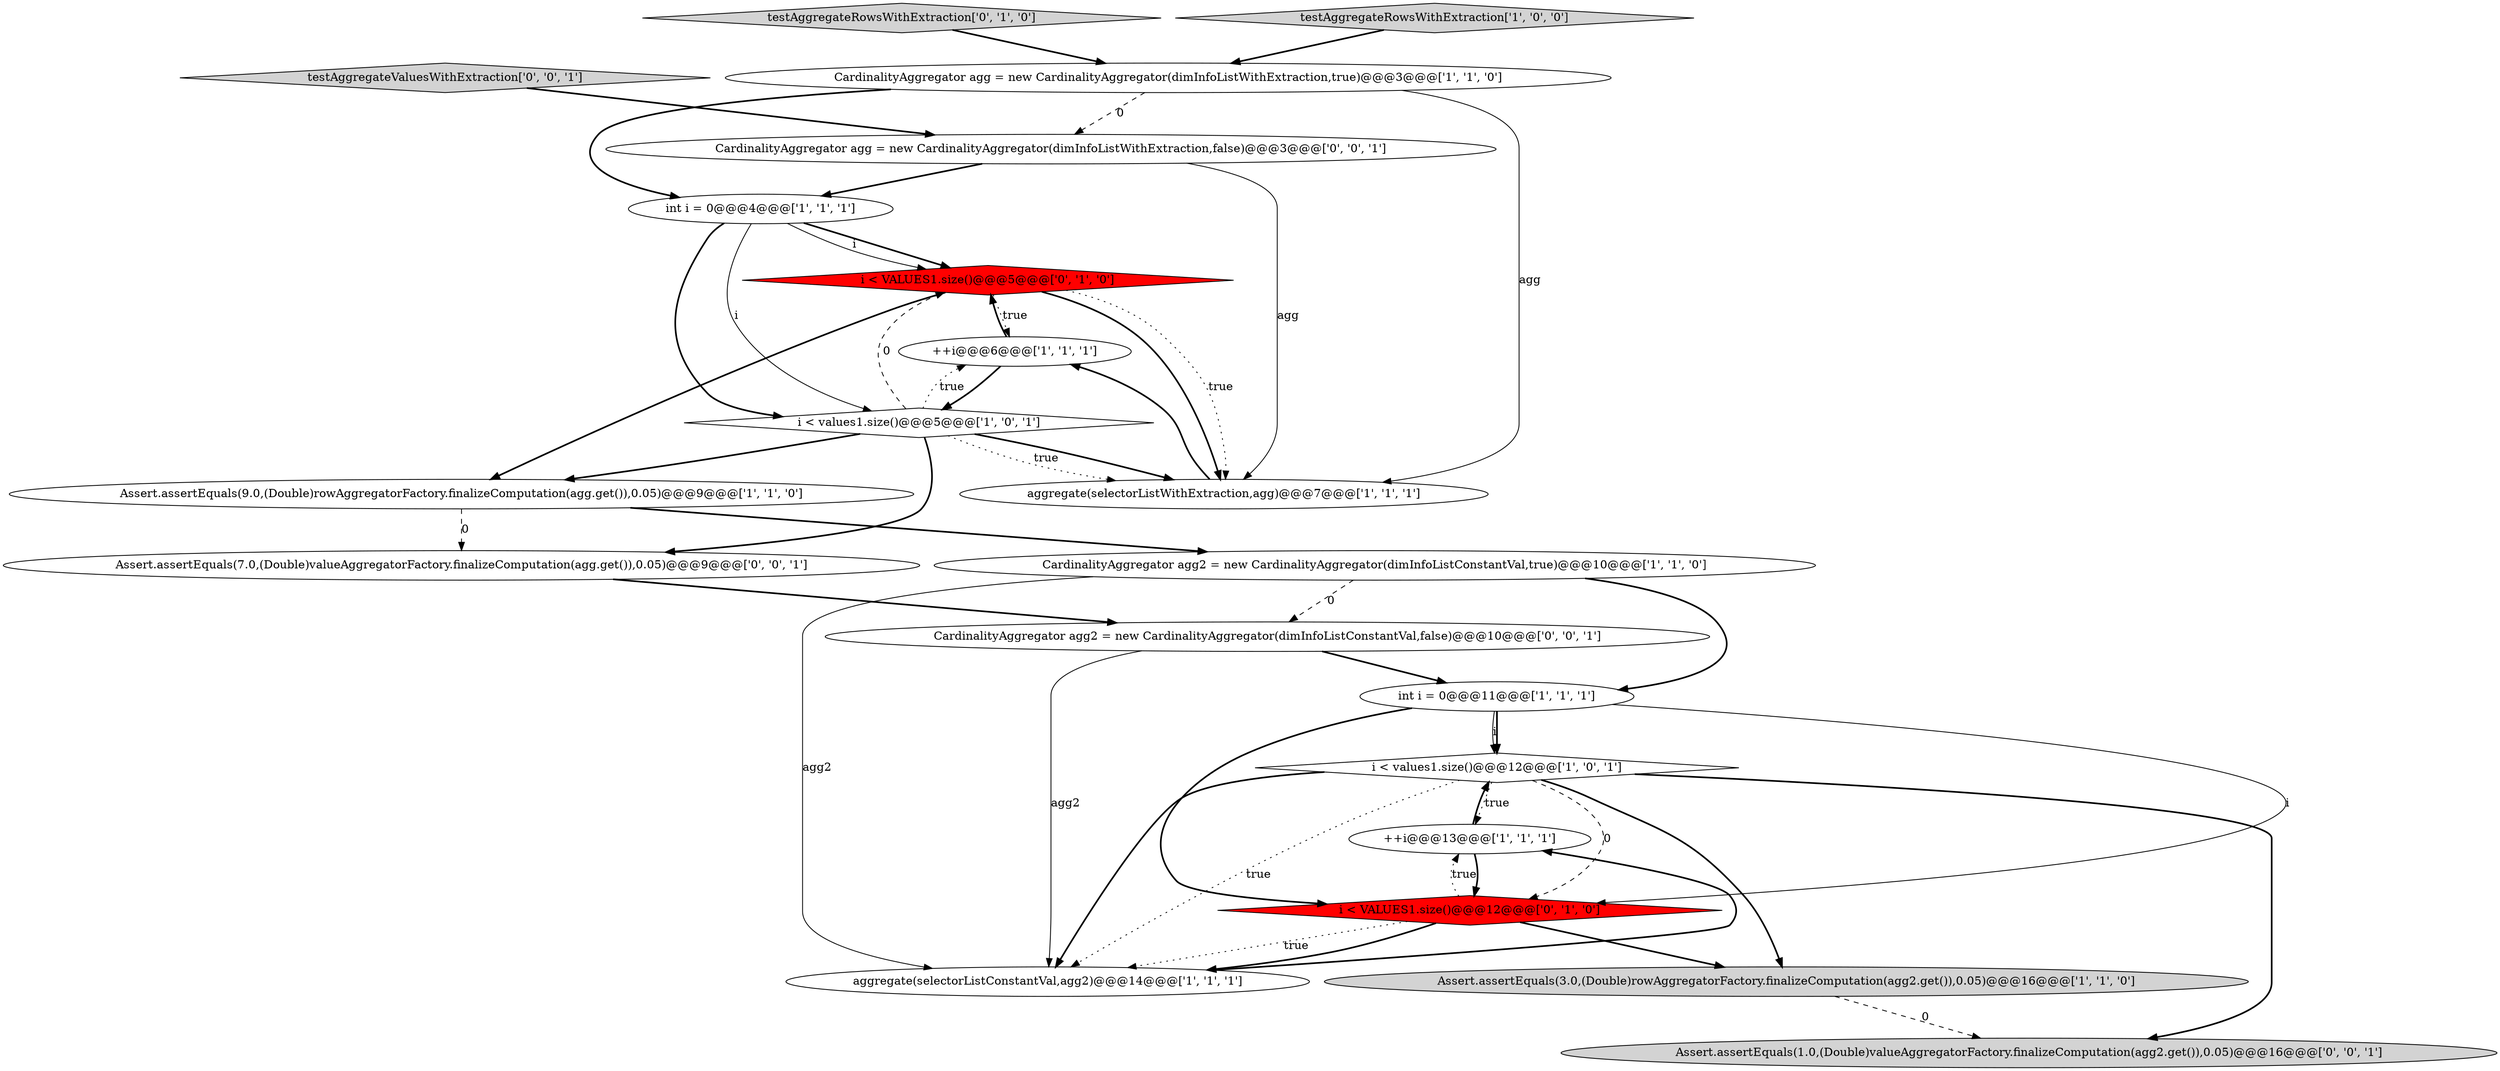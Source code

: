 digraph {
15 [style = filled, label = "testAggregateRowsWithExtraction['0', '1', '0']", fillcolor = lightgray, shape = diamond image = "AAA0AAABBB2BBB"];
2 [style = filled, label = "i < values1.size()@@@12@@@['1', '0', '1']", fillcolor = white, shape = diamond image = "AAA0AAABBB1BBB"];
7 [style = filled, label = "testAggregateRowsWithExtraction['1', '0', '0']", fillcolor = lightgray, shape = diamond image = "AAA0AAABBB1BBB"];
14 [style = filled, label = "i < VALUES1.size()@@@5@@@['0', '1', '0']", fillcolor = red, shape = diamond image = "AAA1AAABBB2BBB"];
6 [style = filled, label = "++i@@@6@@@['1', '1', '1']", fillcolor = white, shape = ellipse image = "AAA0AAABBB1BBB"];
17 [style = filled, label = "CardinalityAggregator agg = new CardinalityAggregator(dimInfoListWithExtraction,false)@@@3@@@['0', '0', '1']", fillcolor = white, shape = ellipse image = "AAA0AAABBB3BBB"];
1 [style = filled, label = "i < values1.size()@@@5@@@['1', '0', '1']", fillcolor = white, shape = diamond image = "AAA0AAABBB1BBB"];
5 [style = filled, label = "Assert.assertEquals(9.0,(Double)rowAggregatorFactory.finalizeComputation(agg.get()),0.05)@@@9@@@['1', '1', '0']", fillcolor = white, shape = ellipse image = "AAA0AAABBB1BBB"];
0 [style = filled, label = "int i = 0@@@11@@@['1', '1', '1']", fillcolor = white, shape = ellipse image = "AAA0AAABBB1BBB"];
9 [style = filled, label = "CardinalityAggregator agg2 = new CardinalityAggregator(dimInfoListConstantVal,true)@@@10@@@['1', '1', '0']", fillcolor = white, shape = ellipse image = "AAA0AAABBB1BBB"];
12 [style = filled, label = "Assert.assertEquals(3.0,(Double)rowAggregatorFactory.finalizeComputation(agg2.get()),0.05)@@@16@@@['1', '1', '0']", fillcolor = lightgray, shape = ellipse image = "AAA0AAABBB1BBB"];
3 [style = filled, label = "int i = 0@@@4@@@['1', '1', '1']", fillcolor = white, shape = ellipse image = "AAA0AAABBB1BBB"];
8 [style = filled, label = "++i@@@13@@@['1', '1', '1']", fillcolor = white, shape = ellipse image = "AAA0AAABBB1BBB"];
13 [style = filled, label = "i < VALUES1.size()@@@12@@@['0', '1', '0']", fillcolor = red, shape = diamond image = "AAA1AAABBB2BBB"];
16 [style = filled, label = "testAggregateValuesWithExtraction['0', '0', '1']", fillcolor = lightgray, shape = diamond image = "AAA0AAABBB3BBB"];
11 [style = filled, label = "CardinalityAggregator agg = new CardinalityAggregator(dimInfoListWithExtraction,true)@@@3@@@['1', '1', '0']", fillcolor = white, shape = ellipse image = "AAA0AAABBB1BBB"];
18 [style = filled, label = "Assert.assertEquals(7.0,(Double)valueAggregatorFactory.finalizeComputation(agg.get()),0.05)@@@9@@@['0', '0', '1']", fillcolor = white, shape = ellipse image = "AAA0AAABBB3BBB"];
4 [style = filled, label = "aggregate(selectorListWithExtraction,agg)@@@7@@@['1', '1', '1']", fillcolor = white, shape = ellipse image = "AAA0AAABBB1BBB"];
20 [style = filled, label = "CardinalityAggregator agg2 = new CardinalityAggregator(dimInfoListConstantVal,false)@@@10@@@['0', '0', '1']", fillcolor = white, shape = ellipse image = "AAA0AAABBB3BBB"];
10 [style = filled, label = "aggregate(selectorListConstantVal,agg2)@@@14@@@['1', '1', '1']", fillcolor = white, shape = ellipse image = "AAA0AAABBB1BBB"];
19 [style = filled, label = "Assert.assertEquals(1.0,(Double)valueAggregatorFactory.finalizeComputation(agg2.get()),0.05)@@@16@@@['0', '0', '1']", fillcolor = lightgray, shape = ellipse image = "AAA0AAABBB3BBB"];
1->5 [style = bold, label=""];
9->20 [style = dashed, label="0"];
13->10 [style = bold, label=""];
1->4 [style = bold, label=""];
7->11 [style = bold, label=""];
2->19 [style = bold, label=""];
11->4 [style = solid, label="agg"];
9->0 [style = bold, label=""];
0->13 [style = bold, label=""];
3->1 [style = bold, label=""];
5->9 [style = bold, label=""];
1->14 [style = dashed, label="0"];
4->6 [style = bold, label=""];
0->13 [style = solid, label="i"];
3->14 [style = bold, label=""];
0->2 [style = bold, label=""];
20->0 [style = bold, label=""];
1->18 [style = bold, label=""];
3->1 [style = solid, label="i"];
14->6 [style = dotted, label="true"];
1->4 [style = dotted, label="true"];
11->17 [style = dashed, label="0"];
16->17 [style = bold, label=""];
5->18 [style = dashed, label="0"];
2->10 [style = bold, label=""];
17->4 [style = solid, label="agg"];
13->10 [style = dotted, label="true"];
2->12 [style = bold, label=""];
6->14 [style = bold, label=""];
6->1 [style = bold, label=""];
18->20 [style = bold, label=""];
14->4 [style = bold, label=""];
13->12 [style = bold, label=""];
20->10 [style = solid, label="agg2"];
15->11 [style = bold, label=""];
10->8 [style = bold, label=""];
8->2 [style = bold, label=""];
9->10 [style = solid, label="agg2"];
11->3 [style = bold, label=""];
13->8 [style = dotted, label="true"];
12->19 [style = dashed, label="0"];
2->13 [style = dashed, label="0"];
17->3 [style = bold, label=""];
1->6 [style = dotted, label="true"];
3->14 [style = solid, label="i"];
14->4 [style = dotted, label="true"];
2->8 [style = dotted, label="true"];
8->13 [style = bold, label=""];
2->10 [style = dotted, label="true"];
14->5 [style = bold, label=""];
0->2 [style = solid, label="i"];
}
